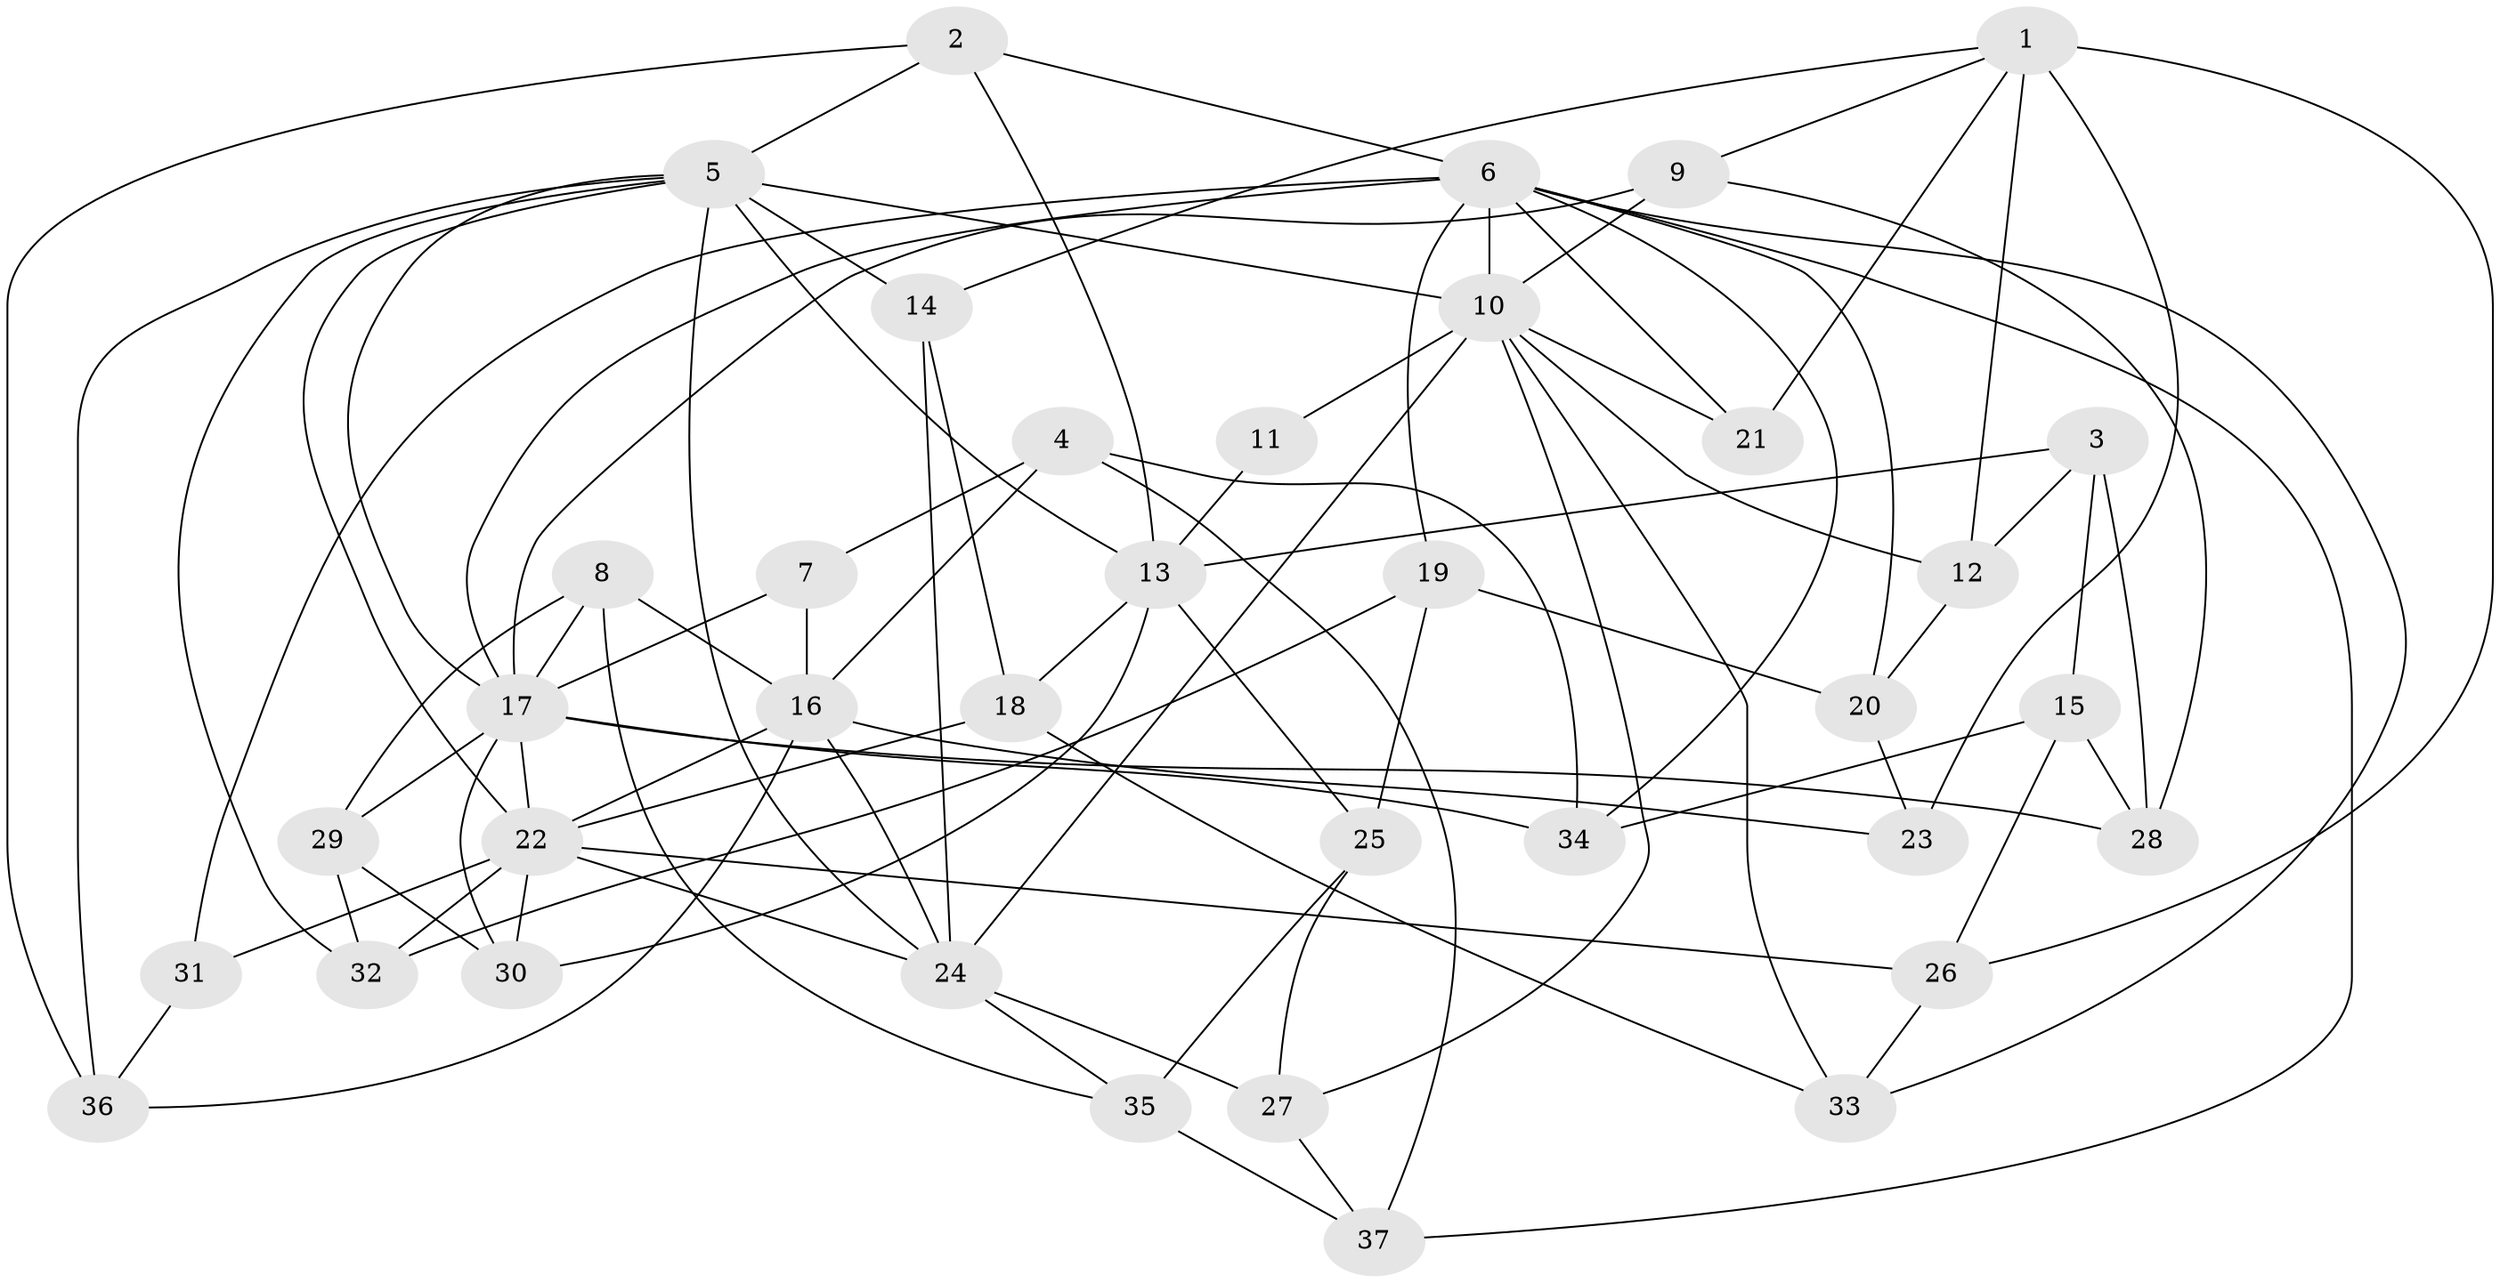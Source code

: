// original degree distribution, {4: 1.0}
// Generated by graph-tools (version 1.1) at 2025/53/03/04/25 22:53:30]
// undirected, 37 vertices, 90 edges
graph export_dot {
  node [color=gray90,style=filled];
  1;
  2;
  3;
  4;
  5;
  6;
  7;
  8;
  9;
  10;
  11;
  12;
  13;
  14;
  15;
  16;
  17;
  18;
  19;
  20;
  21;
  22;
  23;
  24;
  25;
  26;
  27;
  28;
  29;
  30;
  31;
  32;
  33;
  34;
  35;
  36;
  37;
  1 -- 9 [weight=1.0];
  1 -- 12 [weight=1.0];
  1 -- 14 [weight=1.0];
  1 -- 21 [weight=2.0];
  1 -- 23 [weight=2.0];
  1 -- 26 [weight=1.0];
  2 -- 5 [weight=2.0];
  2 -- 6 [weight=2.0];
  2 -- 13 [weight=1.0];
  2 -- 36 [weight=1.0];
  3 -- 12 [weight=1.0];
  3 -- 13 [weight=1.0];
  3 -- 15 [weight=1.0];
  3 -- 28 [weight=1.0];
  4 -- 7 [weight=1.0];
  4 -- 16 [weight=1.0];
  4 -- 34 [weight=1.0];
  4 -- 37 [weight=1.0];
  5 -- 10 [weight=1.0];
  5 -- 13 [weight=1.0];
  5 -- 14 [weight=2.0];
  5 -- 17 [weight=1.0];
  5 -- 22 [weight=1.0];
  5 -- 24 [weight=2.0];
  5 -- 32 [weight=1.0];
  5 -- 36 [weight=1.0];
  6 -- 10 [weight=2.0];
  6 -- 17 [weight=1.0];
  6 -- 19 [weight=1.0];
  6 -- 20 [weight=1.0];
  6 -- 21 [weight=1.0];
  6 -- 31 [weight=1.0];
  6 -- 33 [weight=1.0];
  6 -- 34 [weight=1.0];
  6 -- 37 [weight=1.0];
  7 -- 16 [weight=2.0];
  7 -- 17 [weight=1.0];
  8 -- 16 [weight=1.0];
  8 -- 17 [weight=1.0];
  8 -- 29 [weight=1.0];
  8 -- 35 [weight=1.0];
  9 -- 10 [weight=1.0];
  9 -- 17 [weight=1.0];
  9 -- 28 [weight=1.0];
  10 -- 11 [weight=3.0];
  10 -- 12 [weight=1.0];
  10 -- 21 [weight=1.0];
  10 -- 24 [weight=1.0];
  10 -- 27 [weight=1.0];
  10 -- 33 [weight=1.0];
  11 -- 13 [weight=1.0];
  12 -- 20 [weight=1.0];
  13 -- 18 [weight=2.0];
  13 -- 25 [weight=1.0];
  13 -- 30 [weight=1.0];
  14 -- 18 [weight=1.0];
  14 -- 24 [weight=2.0];
  15 -- 26 [weight=1.0];
  15 -- 28 [weight=1.0];
  15 -- 34 [weight=1.0];
  16 -- 22 [weight=1.0];
  16 -- 23 [weight=1.0];
  16 -- 24 [weight=1.0];
  16 -- 36 [weight=1.0];
  17 -- 22 [weight=1.0];
  17 -- 28 [weight=1.0];
  17 -- 29 [weight=1.0];
  17 -- 30 [weight=1.0];
  17 -- 34 [weight=1.0];
  18 -- 22 [weight=2.0];
  18 -- 33 [weight=1.0];
  19 -- 20 [weight=1.0];
  19 -- 25 [weight=1.0];
  19 -- 32 [weight=1.0];
  20 -- 23 [weight=1.0];
  22 -- 24 [weight=2.0];
  22 -- 26 [weight=1.0];
  22 -- 30 [weight=1.0];
  22 -- 31 [weight=2.0];
  22 -- 32 [weight=1.0];
  24 -- 27 [weight=1.0];
  24 -- 35 [weight=1.0];
  25 -- 27 [weight=1.0];
  25 -- 35 [weight=1.0];
  26 -- 33 [weight=1.0];
  27 -- 37 [weight=1.0];
  29 -- 30 [weight=1.0];
  29 -- 32 [weight=1.0];
  31 -- 36 [weight=1.0];
  35 -- 37 [weight=1.0];
}
